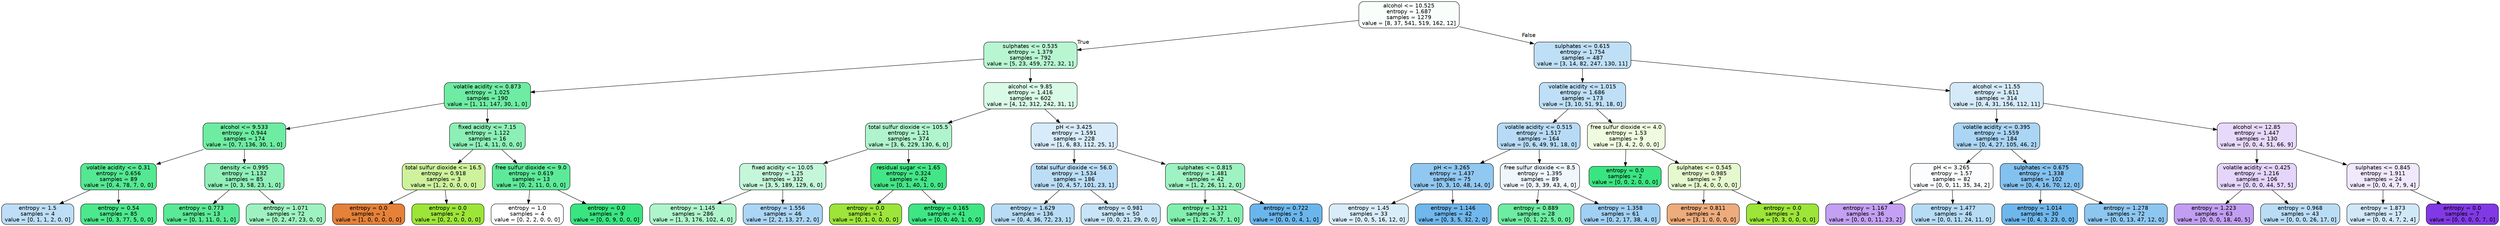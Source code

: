 digraph Tree {
node [shape=box, style="filled, rounded", color="black", fontname="helvetica"] ;
edge [fontname="helvetica"] ;
0 [label="alcohol <= 10.525\nentropy = 1.687\nsamples = 1279\nvalue = [8, 37, 541, 519, 162, 12]", fillcolor="#f9fefb"] ;
1 [label="sulphates <= 0.535\nentropy = 1.379\nsamples = 792\nvalue = [5, 23, 459, 272, 32, 1]", fillcolor="#b8f6d2"] ;
0 -> 1 [labeldistance=2.5, labelangle=45, headlabel="True"] ;
2 [label="volatile acidity <= 0.873\nentropy = 1.025\nsamples = 190\nvalue = [1, 11, 147, 30, 1, 0]", fillcolor="#6eeca3"] ;
1 -> 2 ;
3 [label="alcohol <= 9.533\nentropy = 0.944\nsamples = 174\nvalue = [0, 7, 136, 30, 1, 0]", fillcolor="#6deca2"] ;
2 -> 3 ;
4 [label="volatile acidity <= 0.31\nentropy = 0.656\nsamples = 89\nvalue = [0, 4, 78, 7, 0, 0]", fillcolor="#54e892"] ;
3 -> 4 ;
5 [label="entropy = 1.5\nsamples = 4\nvalue = [0, 1, 1, 2, 0, 0]", fillcolor="#bddef6"] ;
4 -> 5 ;
6 [label="entropy = 0.54\nsamples = 85\nvalue = [0, 3, 77, 5, 0, 0]", fillcolor="#4de88e"] ;
4 -> 6 ;
7 [label="density <= 0.995\nentropy = 1.132\nsamples = 85\nvalue = [0, 3, 58, 23, 1, 0]", fillcolor="#8ff0b8"] ;
3 -> 7 ;
8 [label="entropy = 0.773\nsamples = 13\nvalue = [0, 1, 11, 0, 1, 0]", fillcolor="#5ae996"] ;
7 -> 8 ;
9 [label="entropy = 1.071\nsamples = 72\nvalue = [0, 2, 47, 23, 0, 0]", fillcolor="#9ef2c1"] ;
7 -> 9 ;
10 [label="fixed acidity <= 7.15\nentropy = 1.122\nsamples = 16\nvalue = [1, 4, 11, 0, 0, 0]", fillcolor="#8cf0b6"] ;
2 -> 10 ;
11 [label="total sulfur dioxide <= 16.5\nentropy = 0.918\nsamples = 3\nvalue = [1, 2, 0, 0, 0, 0]", fillcolor="#cef29c"] ;
10 -> 11 ;
12 [label="entropy = 0.0\nsamples = 1\nvalue = [1, 0, 0, 0, 0, 0]", fillcolor="#e58139"] ;
11 -> 12 ;
13 [label="entropy = 0.0\nsamples = 2\nvalue = [0, 2, 0, 0, 0, 0]", fillcolor="#9de539"] ;
11 -> 13 ;
14 [label="free sulfur dioxide <= 9.0\nentropy = 0.619\nsamples = 13\nvalue = [0, 2, 11, 0, 0, 0]", fillcolor="#5dea98"] ;
10 -> 14 ;
15 [label="entropy = 1.0\nsamples = 4\nvalue = [0, 2, 2, 0, 0, 0]", fillcolor="#ffffff"] ;
14 -> 15 ;
16 [label="entropy = 0.0\nsamples = 9\nvalue = [0, 0, 9, 0, 0, 0]", fillcolor="#39e581"] ;
14 -> 16 ;
17 [label="alcohol <= 9.85\nentropy = 1.416\nsamples = 602\nvalue = [4, 12, 312, 242, 31, 1]", fillcolor="#d8fae6"] ;
1 -> 17 ;
18 [label="total sulfur dioxide <= 105.5\nentropy = 1.21\nsamples = 374\nvalue = [3, 6, 229, 130, 6, 0]", fillcolor="#aff4cc"] ;
17 -> 18 ;
19 [label="fixed acidity <= 10.05\nentropy = 1.25\nsamples = 332\nvalue = [3, 5, 189, 129, 6, 0]", fillcolor="#c4f7da"] ;
18 -> 19 ;
20 [label="entropy = 1.145\nsamples = 286\nvalue = [1, 3, 176, 102, 4, 0]", fillcolor="#aff5cc"] ;
19 -> 20 ;
21 [label="entropy = 1.556\nsamples = 46\nvalue = [2, 2, 13, 27, 2, 0]", fillcolor="#abd5f4"] ;
19 -> 21 ;
22 [label="residual sugar <= 1.65\nentropy = 0.324\nsamples = 42\nvalue = [0, 1, 40, 1, 0, 0]", fillcolor="#43e687"] ;
18 -> 22 ;
23 [label="entropy = 0.0\nsamples = 1\nvalue = [0, 1, 0, 0, 0, 0]", fillcolor="#9de539"] ;
22 -> 23 ;
24 [label="entropy = 0.165\nsamples = 41\nvalue = [0, 0, 40, 1, 0, 0]", fillcolor="#3ee684"] ;
22 -> 24 ;
25 [label="pH <= 3.425\nentropy = 1.591\nsamples = 228\nvalue = [1, 6, 83, 112, 25, 1]", fillcolor="#d7ebfa"] ;
17 -> 25 ;
26 [label="total sulfur dioxide <= 56.0\nentropy = 1.534\nsamples = 186\nvalue = [0, 4, 57, 101, 23, 1]", fillcolor="#bbdef6"] ;
25 -> 26 ;
27 [label="entropy = 1.629\nsamples = 136\nvalue = [0, 4, 36, 72, 23, 1]", fillcolor="#b8dcf6"] ;
26 -> 27 ;
28 [label="entropy = 0.981\nsamples = 50\nvalue = [0, 0, 21, 29, 0, 0]", fillcolor="#c8e4f8"] ;
26 -> 28 ;
29 [label="sulphates <= 0.815\nentropy = 1.481\nsamples = 42\nvalue = [1, 2, 26, 11, 2, 0]", fillcolor="#9ff2c2"] ;
25 -> 29 ;
30 [label="entropy = 1.321\nsamples = 37\nvalue = [1, 2, 26, 7, 1, 0]", fillcolor="#82efaf"] ;
29 -> 30 ;
31 [label="entropy = 0.722\nsamples = 5\nvalue = [0, 0, 0, 4, 1, 0]", fillcolor="#6ab6ec"] ;
29 -> 31 ;
32 [label="sulphates <= 0.615\nentropy = 1.754\nsamples = 487\nvalue = [3, 14, 82, 247, 130, 11]", fillcolor="#bedff6"] ;
0 -> 32 [labeldistance=2.5, labelangle=-45, headlabel="False"] ;
33 [label="volatile acidity <= 1.015\nentropy = 1.686\nsamples = 173\nvalue = [3, 10, 51, 91, 18, 0]", fillcolor="#bedff6"] ;
32 -> 33 ;
34 [label="volatile acidity <= 0.515\nentropy = 1.517\nsamples = 164\nvalue = [0, 6, 49, 91, 18, 0]", fillcolor="#b7dbf6"] ;
33 -> 34 ;
35 [label="pH <= 3.265\nentropy = 1.437\nsamples = 75\nvalue = [0, 3, 10, 48, 14, 0]", fillcolor="#91c8f1"] ;
34 -> 35 ;
36 [label="entropy = 1.45\nsamples = 33\nvalue = [0, 0, 5, 16, 12, 0]", fillcolor="#d9ecfa"] ;
35 -> 36 ;
37 [label="entropy = 1.146\nsamples = 42\nvalue = [0, 3, 5, 32, 2, 0]", fillcolor="#6fb7ec"] ;
35 -> 37 ;
38 [label="free sulfur dioxide <= 8.5\nentropy = 1.395\nsamples = 89\nvalue = [0, 3, 39, 43, 4, 0]", fillcolor="#eff7fd"] ;
34 -> 38 ;
39 [label="entropy = 0.889\nsamples = 28\nvalue = [0, 1, 22, 5, 0, 0]", fillcolor="#6deca2"] ;
38 -> 39 ;
40 [label="entropy = 1.358\nsamples = 61\nvalue = [0, 2, 17, 38, 4, 0]", fillcolor="#a0d0f3"] ;
38 -> 40 ;
41 [label="free sulfur dioxide <= 4.0\nentropy = 1.53\nsamples = 9\nvalue = [3, 4, 2, 0, 0, 0]", fillcolor="#effbde"] ;
33 -> 41 ;
42 [label="entropy = 0.0\nsamples = 2\nvalue = [0, 0, 2, 0, 0, 0]", fillcolor="#39e581"] ;
41 -> 42 ;
43 [label="sulphates <= 0.545\nentropy = 0.985\nsamples = 7\nvalue = [3, 4, 0, 0, 0, 0]", fillcolor="#e6f8ce"] ;
41 -> 43 ;
44 [label="entropy = 0.811\nsamples = 4\nvalue = [3, 1, 0, 0, 0, 0]", fillcolor="#eeab7b"] ;
43 -> 44 ;
45 [label="entropy = 0.0\nsamples = 3\nvalue = [0, 3, 0, 0, 0, 0]", fillcolor="#9de539"] ;
43 -> 45 ;
46 [label="alcohol <= 11.55\nentropy = 1.611\nsamples = 314\nvalue = [0, 4, 31, 156, 112, 11]", fillcolor="#d4eaf9"] ;
32 -> 46 ;
47 [label="volatile acidity <= 0.395\nentropy = 1.559\nsamples = 184\nvalue = [0, 4, 27, 105, 46, 2]", fillcolor="#aad5f4"] ;
46 -> 47 ;
48 [label="pH <= 3.265\nentropy = 1.57\nsamples = 82\nvalue = [0, 0, 11, 35, 34, 2]", fillcolor="#fbfdfe"] ;
47 -> 48 ;
49 [label="entropy = 1.167\nsamples = 36\nvalue = [0, 0, 0, 11, 23, 2]", fillcolor="#c3a0f3"] ;
48 -> 49 ;
50 [label="entropy = 1.477\nsamples = 46\nvalue = [0, 0, 11, 24, 11, 0]", fillcolor="#b5dbf5"] ;
48 -> 50 ;
51 [label="sulphates <= 0.675\nentropy = 1.338\nsamples = 102\nvalue = [0, 4, 16, 70, 12, 0]", fillcolor="#83c1ef"] ;
47 -> 51 ;
52 [label="entropy = 1.014\nsamples = 30\nvalue = [0, 4, 3, 23, 0, 0]", fillcolor="#6eb7ec"] ;
51 -> 52 ;
53 [label="entropy = 1.278\nsamples = 72\nvalue = [0, 0, 13, 47, 12, 0]", fillcolor="#8dc7f0"] ;
51 -> 53 ;
54 [label="alcohol <= 12.85\nentropy = 1.447\nsamples = 130\nvalue = [0, 0, 4, 51, 66, 9]", fillcolor="#e7d9fa"] ;
46 -> 54 ;
55 [label="volatile acidity <= 0.425\nentropy = 1.216\nsamples = 106\nvalue = [0, 0, 0, 44, 57, 5]", fillcolor="#e5d5fa"] ;
54 -> 55 ;
56 [label="entropy = 1.223\nsamples = 63\nvalue = [0, 0, 0, 18, 40, 5]", fillcolor="#c19ef2"] ;
55 -> 56 ;
57 [label="entropy = 0.968\nsamples = 43\nvalue = [0, 0, 0, 26, 17, 0]", fillcolor="#baddf6"] ;
55 -> 57 ;
58 [label="sulphates <= 0.845\nentropy = 1.911\nsamples = 24\nvalue = [0, 0, 4, 7, 9, 4]", fillcolor="#f0e8fc"] ;
54 -> 58 ;
59 [label="entropy = 1.873\nsamples = 17\nvalue = [0, 0, 4, 7, 2, 4]", fillcolor="#d1e8f9"] ;
58 -> 59 ;
60 [label="entropy = 0.0\nsamples = 7\nvalue = [0, 0, 0, 0, 7, 0]", fillcolor="#8139e5"] ;
58 -> 60 ;
}